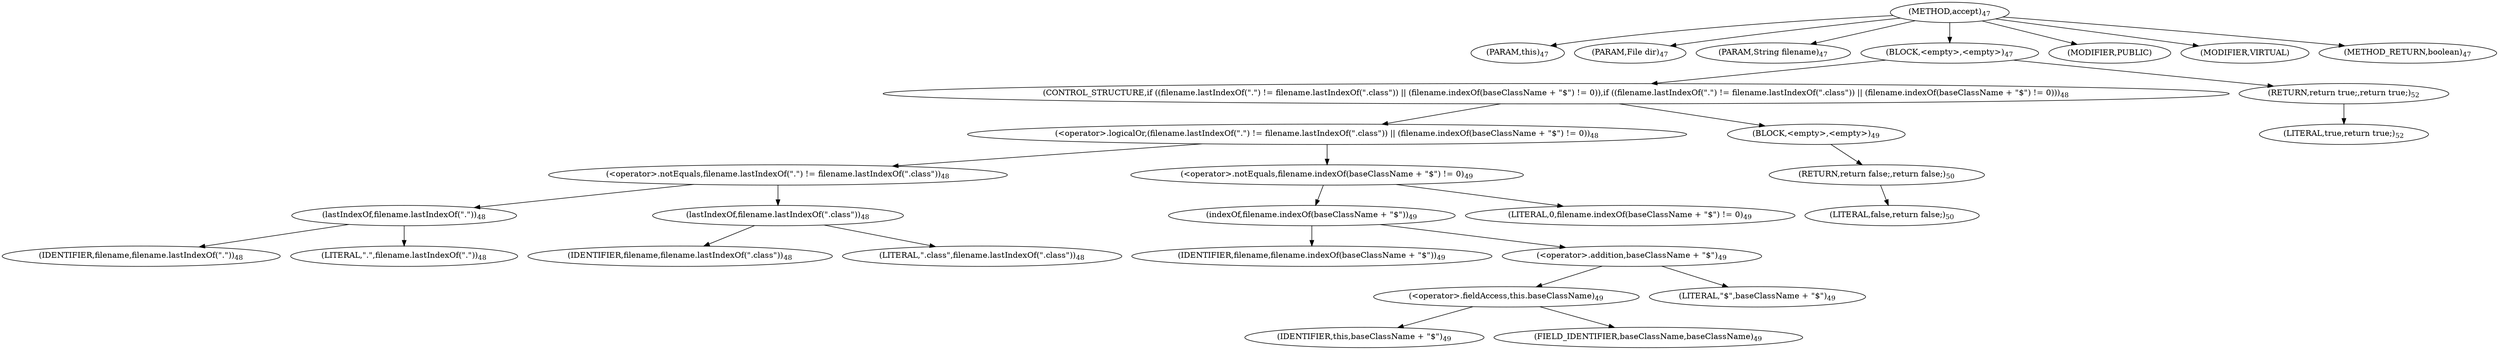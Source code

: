 digraph "accept" {  
"52" [label = <(METHOD,accept)<SUB>47</SUB>> ]
"53" [label = <(PARAM,this)<SUB>47</SUB>> ]
"54" [label = <(PARAM,File dir)<SUB>47</SUB>> ]
"55" [label = <(PARAM,String filename)<SUB>47</SUB>> ]
"56" [label = <(BLOCK,&lt;empty&gt;,&lt;empty&gt;)<SUB>47</SUB>> ]
"57" [label = <(CONTROL_STRUCTURE,if ((filename.lastIndexOf(&quot;.&quot;) != filename.lastIndexOf(&quot;.class&quot;)) || (filename.indexOf(baseClassName + &quot;$&quot;) != 0)),if ((filename.lastIndexOf(&quot;.&quot;) != filename.lastIndexOf(&quot;.class&quot;)) || (filename.indexOf(baseClassName + &quot;$&quot;) != 0)))<SUB>48</SUB>> ]
"58" [label = <(&lt;operator&gt;.logicalOr,(filename.lastIndexOf(&quot;.&quot;) != filename.lastIndexOf(&quot;.class&quot;)) || (filename.indexOf(baseClassName + &quot;$&quot;) != 0))<SUB>48</SUB>> ]
"59" [label = <(&lt;operator&gt;.notEquals,filename.lastIndexOf(&quot;.&quot;) != filename.lastIndexOf(&quot;.class&quot;))<SUB>48</SUB>> ]
"60" [label = <(lastIndexOf,filename.lastIndexOf(&quot;.&quot;))<SUB>48</SUB>> ]
"61" [label = <(IDENTIFIER,filename,filename.lastIndexOf(&quot;.&quot;))<SUB>48</SUB>> ]
"62" [label = <(LITERAL,&quot;.&quot;,filename.lastIndexOf(&quot;.&quot;))<SUB>48</SUB>> ]
"63" [label = <(lastIndexOf,filename.lastIndexOf(&quot;.class&quot;))<SUB>48</SUB>> ]
"64" [label = <(IDENTIFIER,filename,filename.lastIndexOf(&quot;.class&quot;))<SUB>48</SUB>> ]
"65" [label = <(LITERAL,&quot;.class&quot;,filename.lastIndexOf(&quot;.class&quot;))<SUB>48</SUB>> ]
"66" [label = <(&lt;operator&gt;.notEquals,filename.indexOf(baseClassName + &quot;$&quot;) != 0)<SUB>49</SUB>> ]
"67" [label = <(indexOf,filename.indexOf(baseClassName + &quot;$&quot;))<SUB>49</SUB>> ]
"68" [label = <(IDENTIFIER,filename,filename.indexOf(baseClassName + &quot;$&quot;))<SUB>49</SUB>> ]
"69" [label = <(&lt;operator&gt;.addition,baseClassName + &quot;$&quot;)<SUB>49</SUB>> ]
"70" [label = <(&lt;operator&gt;.fieldAccess,this.baseClassName)<SUB>49</SUB>> ]
"71" [label = <(IDENTIFIER,this,baseClassName + &quot;$&quot;)<SUB>49</SUB>> ]
"72" [label = <(FIELD_IDENTIFIER,baseClassName,baseClassName)<SUB>49</SUB>> ]
"73" [label = <(LITERAL,&quot;$&quot;,baseClassName + &quot;$&quot;)<SUB>49</SUB>> ]
"74" [label = <(LITERAL,0,filename.indexOf(baseClassName + &quot;$&quot;) != 0)<SUB>49</SUB>> ]
"75" [label = <(BLOCK,&lt;empty&gt;,&lt;empty&gt;)<SUB>49</SUB>> ]
"76" [label = <(RETURN,return false;,return false;)<SUB>50</SUB>> ]
"77" [label = <(LITERAL,false,return false;)<SUB>50</SUB>> ]
"78" [label = <(RETURN,return true;,return true;)<SUB>52</SUB>> ]
"79" [label = <(LITERAL,true,return true;)<SUB>52</SUB>> ]
"80" [label = <(MODIFIER,PUBLIC)> ]
"81" [label = <(MODIFIER,VIRTUAL)> ]
"82" [label = <(METHOD_RETURN,boolean)<SUB>47</SUB>> ]
  "52" -> "53" 
  "52" -> "54" 
  "52" -> "55" 
  "52" -> "56" 
  "52" -> "80" 
  "52" -> "81" 
  "52" -> "82" 
  "56" -> "57" 
  "56" -> "78" 
  "57" -> "58" 
  "57" -> "75" 
  "58" -> "59" 
  "58" -> "66" 
  "59" -> "60" 
  "59" -> "63" 
  "60" -> "61" 
  "60" -> "62" 
  "63" -> "64" 
  "63" -> "65" 
  "66" -> "67" 
  "66" -> "74" 
  "67" -> "68" 
  "67" -> "69" 
  "69" -> "70" 
  "69" -> "73" 
  "70" -> "71" 
  "70" -> "72" 
  "75" -> "76" 
  "76" -> "77" 
  "78" -> "79" 
}
